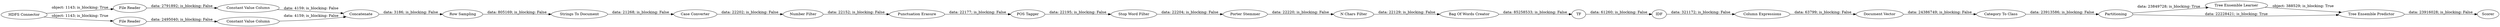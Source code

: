 digraph {
	"8797556495938674713_6" [label=Concatenate]
	"8797556495938674713_21" [label="Category To Class"]
	"8797556495938674713_19" [label="Column Expressions"]
	"8797556495938674713_22" [label="Row Sampling"]
	"8797556495938674713_1" [label="HDFS Connector"]
	"8797556495938674713_15" [label="N Chars Filter"]
	"8797556495938674713_27" [label="Tree Ensemble Learner"]
	"8797556495938674713_28" [label="Tree Ensemble Predictor"]
	"8797556495938674713_13" [label="Stop Word Filter"]
	"8797556495938674713_12" [label="POS Tagger"]
	"8797556495938674713_14" [label="Porter Stemmer"]
	"8797556495938674713_3" [label="File Reader"]
	"8797556495938674713_16" [label="Bag Of Words Creator"]
	"8797556495938674713_8" [label="Case Converter"]
	"8797556495938674713_20" [label="Document Vector"]
	"8797556495938674713_23" [label=Partitioning]
	"8797556495938674713_10" [label="Number Filter"]
	"8797556495938674713_2" [label="File Reader"]
	"8797556495938674713_26" [label=Scorer]
	"8797556495938674713_5" [label="Constant Value Column"]
	"8797556495938674713_4" [label="Constant Value Column"]
	"8797556495938674713_7" [label="Strings To Document"]
	"8797556495938674713_17" [label=TF]
	"8797556495938674713_11" [label="Punctuation Erasure"]
	"8797556495938674713_18" [label=IDF]
	"8797556495938674713_10" -> "8797556495938674713_11" [label="data: 22152; is_blocking: False"]
	"8797556495938674713_21" -> "8797556495938674713_23" [label="data: 23913586; is_blocking: False"]
	"8797556495938674713_27" -> "8797556495938674713_28" [label="object: 388529; is_blocking: True"]
	"8797556495938674713_8" -> "8797556495938674713_10" [label="data: 22202; is_blocking: False"]
	"8797556495938674713_16" -> "8797556495938674713_17" [label="data: 85258533; is_blocking: False"]
	"8797556495938674713_18" -> "8797556495938674713_19" [label="data: 321172; is_blocking: False"]
	"8797556495938674713_17" -> "8797556495938674713_18" [label="data: 61260; is_blocking: False"]
	"8797556495938674713_4" -> "8797556495938674713_6" [label="data: 4159; is_blocking: False"]
	"8797556495938674713_5" -> "8797556495938674713_6" [label="data: 4159; is_blocking: False"]
	"8797556495938674713_3" -> "8797556495938674713_5" [label="data: 2791892; is_blocking: False"]
	"8797556495938674713_22" -> "8797556495938674713_7" [label="data: 805169; is_blocking: False"]
	"8797556495938674713_14" -> "8797556495938674713_15" [label="data: 22220; is_blocking: False"]
	"8797556495938674713_28" -> "8797556495938674713_26" [label="data: 23916028; is_blocking: False"]
	"8797556495938674713_19" -> "8797556495938674713_20" [label="data: 63799; is_blocking: False"]
	"8797556495938674713_23" -> "8797556495938674713_27" [label="data: 23849728; is_blocking: True"]
	"8797556495938674713_1" -> "8797556495938674713_3" [label="object: 1143; is_blocking: True"]
	"8797556495938674713_13" -> "8797556495938674713_14" [label="data: 22204; is_blocking: False"]
	"8797556495938674713_2" -> "8797556495938674713_4" [label="data: 2495040; is_blocking: False"]
	"8797556495938674713_23" -> "8797556495938674713_28" [label="data: 22228421; is_blocking: True"]
	"8797556495938674713_12" -> "8797556495938674713_13" [label="data: 22195; is_blocking: False"]
	"8797556495938674713_11" -> "8797556495938674713_12" [label="data: 22177; is_blocking: False"]
	"8797556495938674713_6" -> "8797556495938674713_22" [label="data: 3186; is_blocking: False"]
	"8797556495938674713_1" -> "8797556495938674713_2" [label="object: 1143; is_blocking: True"]
	"8797556495938674713_7" -> "8797556495938674713_8" [label="data: 21268; is_blocking: False"]
	"8797556495938674713_15" -> "8797556495938674713_16" [label="data: 22129; is_blocking: False"]
	"8797556495938674713_20" -> "8797556495938674713_21" [label="data: 24386749; is_blocking: False"]
	rankdir=LR
}
